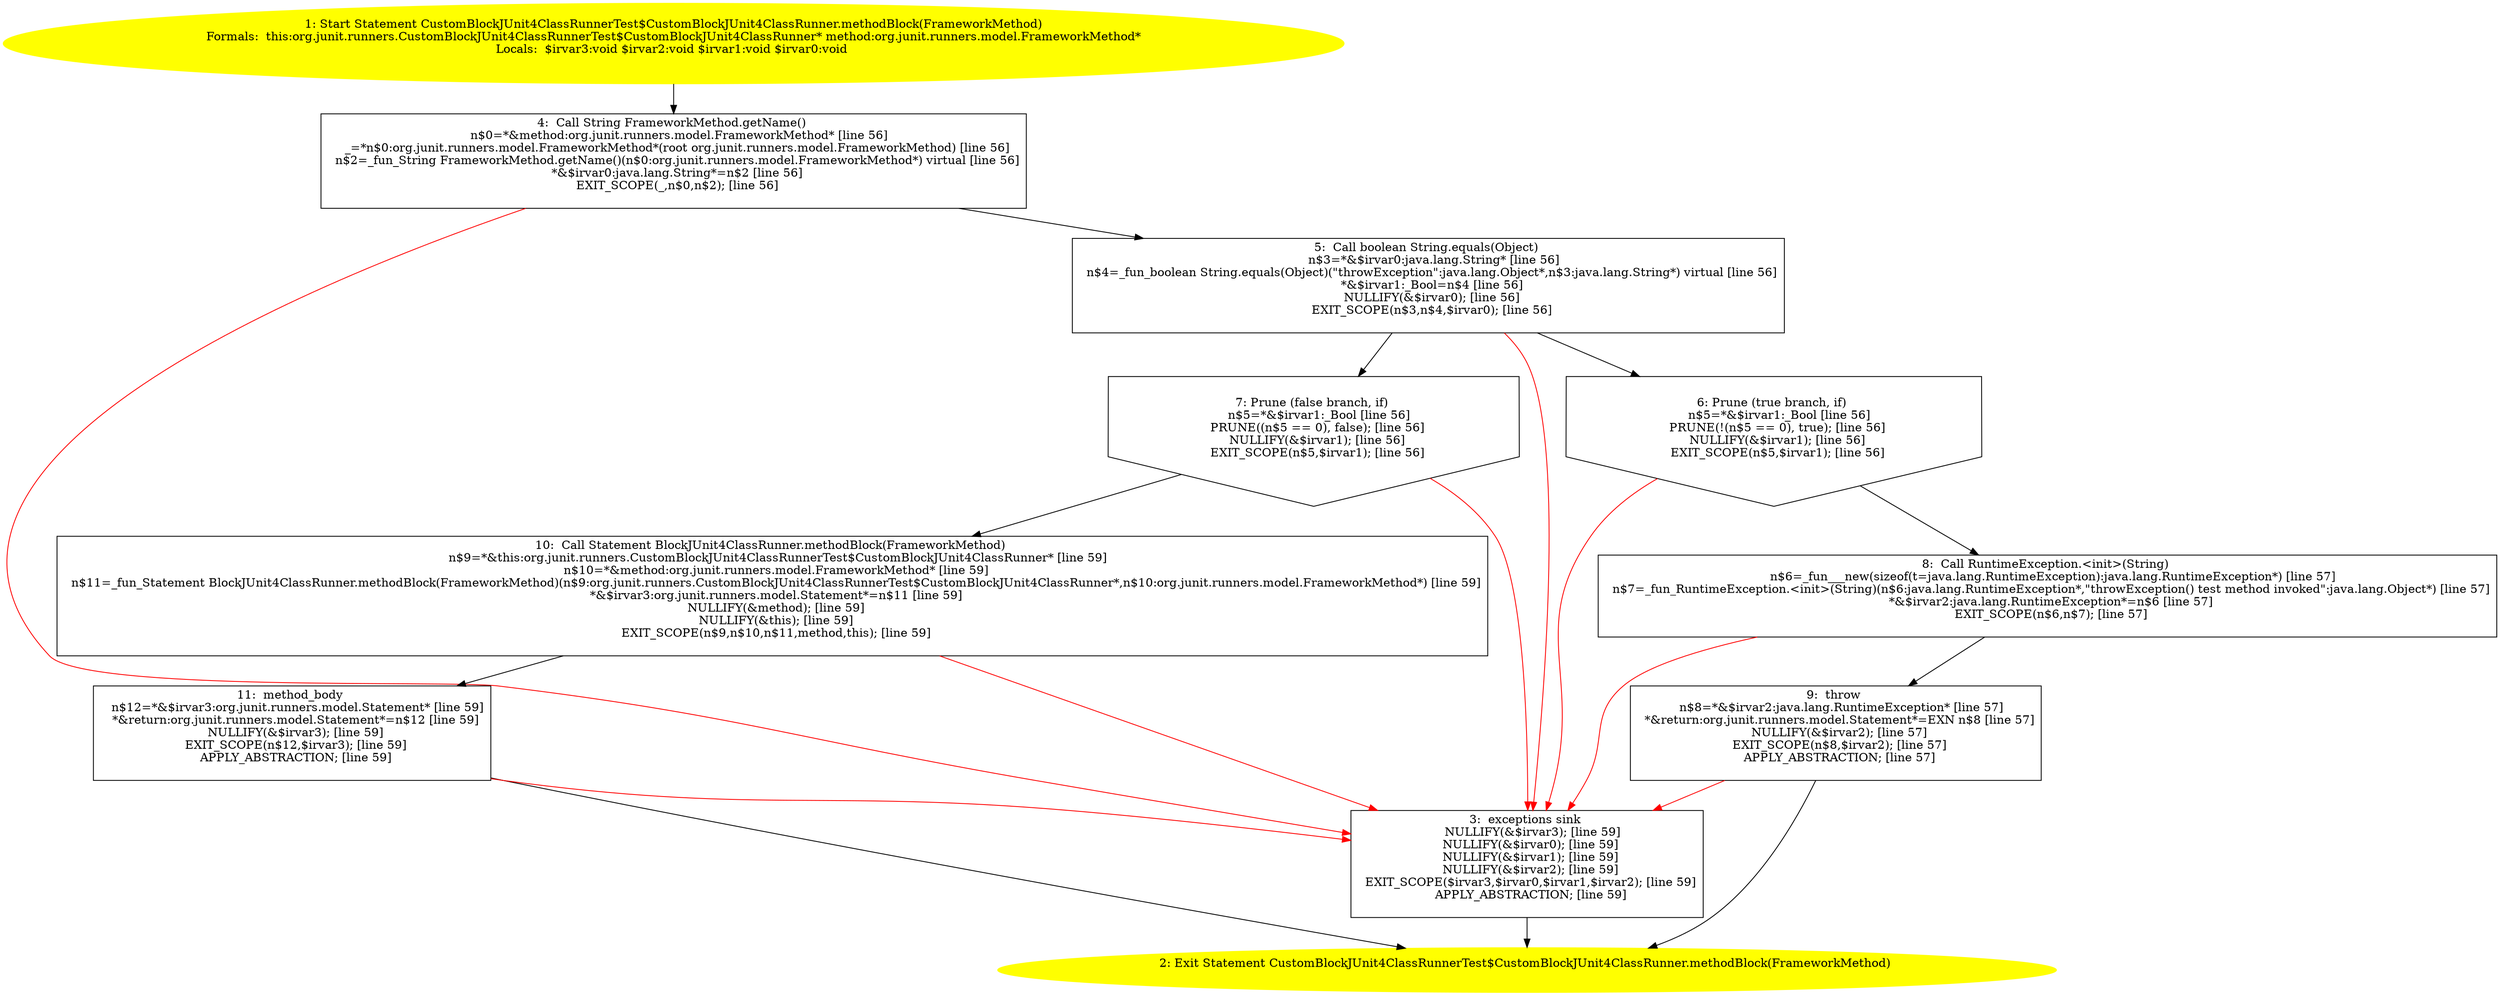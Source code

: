 /* @generated */
digraph cfg {
"org.junit.runners.CustomBlockJUnit4ClassRunnerTest$CustomBlockJUnit4ClassRunner.methodBlock(org.juni.727bc23e4e9c592cc6be3ea160c7b0d5_1" [label="1: Start Statement CustomBlockJUnit4ClassRunnerTest$CustomBlockJUnit4ClassRunner.methodBlock(FrameworkMethod)\nFormals:  this:org.junit.runners.CustomBlockJUnit4ClassRunnerTest$CustomBlockJUnit4ClassRunner* method:org.junit.runners.model.FrameworkMethod*\nLocals:  $irvar3:void $irvar2:void $irvar1:void $irvar0:void \n  " color=yellow style=filled]
	

	 "org.junit.runners.CustomBlockJUnit4ClassRunnerTest$CustomBlockJUnit4ClassRunner.methodBlock(org.juni.727bc23e4e9c592cc6be3ea160c7b0d5_1" -> "org.junit.runners.CustomBlockJUnit4ClassRunnerTest$CustomBlockJUnit4ClassRunner.methodBlock(org.juni.727bc23e4e9c592cc6be3ea160c7b0d5_4" ;
"org.junit.runners.CustomBlockJUnit4ClassRunnerTest$CustomBlockJUnit4ClassRunner.methodBlock(org.juni.727bc23e4e9c592cc6be3ea160c7b0d5_2" [label="2: Exit Statement CustomBlockJUnit4ClassRunnerTest$CustomBlockJUnit4ClassRunner.methodBlock(FrameworkMethod) \n  " color=yellow style=filled]
	

"org.junit.runners.CustomBlockJUnit4ClassRunnerTest$CustomBlockJUnit4ClassRunner.methodBlock(org.juni.727bc23e4e9c592cc6be3ea160c7b0d5_3" [label="3:  exceptions sink \n   NULLIFY(&$irvar3); [line 59]\n  NULLIFY(&$irvar0); [line 59]\n  NULLIFY(&$irvar1); [line 59]\n  NULLIFY(&$irvar2); [line 59]\n  EXIT_SCOPE($irvar3,$irvar0,$irvar1,$irvar2); [line 59]\n  APPLY_ABSTRACTION; [line 59]\n " shape="box"]
	

	 "org.junit.runners.CustomBlockJUnit4ClassRunnerTest$CustomBlockJUnit4ClassRunner.methodBlock(org.juni.727bc23e4e9c592cc6be3ea160c7b0d5_3" -> "org.junit.runners.CustomBlockJUnit4ClassRunnerTest$CustomBlockJUnit4ClassRunner.methodBlock(org.juni.727bc23e4e9c592cc6be3ea160c7b0d5_2" ;
"org.junit.runners.CustomBlockJUnit4ClassRunnerTest$CustomBlockJUnit4ClassRunner.methodBlock(org.juni.727bc23e4e9c592cc6be3ea160c7b0d5_4" [label="4:  Call String FrameworkMethod.getName() \n   n$0=*&method:org.junit.runners.model.FrameworkMethod* [line 56]\n  _=*n$0:org.junit.runners.model.FrameworkMethod*(root org.junit.runners.model.FrameworkMethod) [line 56]\n  n$2=_fun_String FrameworkMethod.getName()(n$0:org.junit.runners.model.FrameworkMethod*) virtual [line 56]\n  *&$irvar0:java.lang.String*=n$2 [line 56]\n  EXIT_SCOPE(_,n$0,n$2); [line 56]\n " shape="box"]
	

	 "org.junit.runners.CustomBlockJUnit4ClassRunnerTest$CustomBlockJUnit4ClassRunner.methodBlock(org.juni.727bc23e4e9c592cc6be3ea160c7b0d5_4" -> "org.junit.runners.CustomBlockJUnit4ClassRunnerTest$CustomBlockJUnit4ClassRunner.methodBlock(org.juni.727bc23e4e9c592cc6be3ea160c7b0d5_5" ;
	 "org.junit.runners.CustomBlockJUnit4ClassRunnerTest$CustomBlockJUnit4ClassRunner.methodBlock(org.juni.727bc23e4e9c592cc6be3ea160c7b0d5_4" -> "org.junit.runners.CustomBlockJUnit4ClassRunnerTest$CustomBlockJUnit4ClassRunner.methodBlock(org.juni.727bc23e4e9c592cc6be3ea160c7b0d5_3" [color="red" ];
"org.junit.runners.CustomBlockJUnit4ClassRunnerTest$CustomBlockJUnit4ClassRunner.methodBlock(org.juni.727bc23e4e9c592cc6be3ea160c7b0d5_5" [label="5:  Call boolean String.equals(Object) \n   n$3=*&$irvar0:java.lang.String* [line 56]\n  n$4=_fun_boolean String.equals(Object)(\"throwException\":java.lang.Object*,n$3:java.lang.String*) virtual [line 56]\n  *&$irvar1:_Bool=n$4 [line 56]\n  NULLIFY(&$irvar0); [line 56]\n  EXIT_SCOPE(n$3,n$4,$irvar0); [line 56]\n " shape="box"]
	

	 "org.junit.runners.CustomBlockJUnit4ClassRunnerTest$CustomBlockJUnit4ClassRunner.methodBlock(org.juni.727bc23e4e9c592cc6be3ea160c7b0d5_5" -> "org.junit.runners.CustomBlockJUnit4ClassRunnerTest$CustomBlockJUnit4ClassRunner.methodBlock(org.juni.727bc23e4e9c592cc6be3ea160c7b0d5_6" ;
	 "org.junit.runners.CustomBlockJUnit4ClassRunnerTest$CustomBlockJUnit4ClassRunner.methodBlock(org.juni.727bc23e4e9c592cc6be3ea160c7b0d5_5" -> "org.junit.runners.CustomBlockJUnit4ClassRunnerTest$CustomBlockJUnit4ClassRunner.methodBlock(org.juni.727bc23e4e9c592cc6be3ea160c7b0d5_7" ;
	 "org.junit.runners.CustomBlockJUnit4ClassRunnerTest$CustomBlockJUnit4ClassRunner.methodBlock(org.juni.727bc23e4e9c592cc6be3ea160c7b0d5_5" -> "org.junit.runners.CustomBlockJUnit4ClassRunnerTest$CustomBlockJUnit4ClassRunner.methodBlock(org.juni.727bc23e4e9c592cc6be3ea160c7b0d5_3" [color="red" ];
"org.junit.runners.CustomBlockJUnit4ClassRunnerTest$CustomBlockJUnit4ClassRunner.methodBlock(org.juni.727bc23e4e9c592cc6be3ea160c7b0d5_6" [label="6: Prune (true branch, if) \n   n$5=*&$irvar1:_Bool [line 56]\n  PRUNE(!(n$5 == 0), true); [line 56]\n  NULLIFY(&$irvar1); [line 56]\n  EXIT_SCOPE(n$5,$irvar1); [line 56]\n " shape="invhouse"]
	

	 "org.junit.runners.CustomBlockJUnit4ClassRunnerTest$CustomBlockJUnit4ClassRunner.methodBlock(org.juni.727bc23e4e9c592cc6be3ea160c7b0d5_6" -> "org.junit.runners.CustomBlockJUnit4ClassRunnerTest$CustomBlockJUnit4ClassRunner.methodBlock(org.juni.727bc23e4e9c592cc6be3ea160c7b0d5_8" ;
	 "org.junit.runners.CustomBlockJUnit4ClassRunnerTest$CustomBlockJUnit4ClassRunner.methodBlock(org.juni.727bc23e4e9c592cc6be3ea160c7b0d5_6" -> "org.junit.runners.CustomBlockJUnit4ClassRunnerTest$CustomBlockJUnit4ClassRunner.methodBlock(org.juni.727bc23e4e9c592cc6be3ea160c7b0d5_3" [color="red" ];
"org.junit.runners.CustomBlockJUnit4ClassRunnerTest$CustomBlockJUnit4ClassRunner.methodBlock(org.juni.727bc23e4e9c592cc6be3ea160c7b0d5_7" [label="7: Prune (false branch, if) \n   n$5=*&$irvar1:_Bool [line 56]\n  PRUNE((n$5 == 0), false); [line 56]\n  NULLIFY(&$irvar1); [line 56]\n  EXIT_SCOPE(n$5,$irvar1); [line 56]\n " shape="invhouse"]
	

	 "org.junit.runners.CustomBlockJUnit4ClassRunnerTest$CustomBlockJUnit4ClassRunner.methodBlock(org.juni.727bc23e4e9c592cc6be3ea160c7b0d5_7" -> "org.junit.runners.CustomBlockJUnit4ClassRunnerTest$CustomBlockJUnit4ClassRunner.methodBlock(org.juni.727bc23e4e9c592cc6be3ea160c7b0d5_10" ;
	 "org.junit.runners.CustomBlockJUnit4ClassRunnerTest$CustomBlockJUnit4ClassRunner.methodBlock(org.juni.727bc23e4e9c592cc6be3ea160c7b0d5_7" -> "org.junit.runners.CustomBlockJUnit4ClassRunnerTest$CustomBlockJUnit4ClassRunner.methodBlock(org.juni.727bc23e4e9c592cc6be3ea160c7b0d5_3" [color="red" ];
"org.junit.runners.CustomBlockJUnit4ClassRunnerTest$CustomBlockJUnit4ClassRunner.methodBlock(org.juni.727bc23e4e9c592cc6be3ea160c7b0d5_8" [label="8:  Call RuntimeException.<init>(String) \n   n$6=_fun___new(sizeof(t=java.lang.RuntimeException):java.lang.RuntimeException*) [line 57]\n  n$7=_fun_RuntimeException.<init>(String)(n$6:java.lang.RuntimeException*,\"throwException() test method invoked\":java.lang.Object*) [line 57]\n  *&$irvar2:java.lang.RuntimeException*=n$6 [line 57]\n  EXIT_SCOPE(n$6,n$7); [line 57]\n " shape="box"]
	

	 "org.junit.runners.CustomBlockJUnit4ClassRunnerTest$CustomBlockJUnit4ClassRunner.methodBlock(org.juni.727bc23e4e9c592cc6be3ea160c7b0d5_8" -> "org.junit.runners.CustomBlockJUnit4ClassRunnerTest$CustomBlockJUnit4ClassRunner.methodBlock(org.juni.727bc23e4e9c592cc6be3ea160c7b0d5_9" ;
	 "org.junit.runners.CustomBlockJUnit4ClassRunnerTest$CustomBlockJUnit4ClassRunner.methodBlock(org.juni.727bc23e4e9c592cc6be3ea160c7b0d5_8" -> "org.junit.runners.CustomBlockJUnit4ClassRunnerTest$CustomBlockJUnit4ClassRunner.methodBlock(org.juni.727bc23e4e9c592cc6be3ea160c7b0d5_3" [color="red" ];
"org.junit.runners.CustomBlockJUnit4ClassRunnerTest$CustomBlockJUnit4ClassRunner.methodBlock(org.juni.727bc23e4e9c592cc6be3ea160c7b0d5_9" [label="9:  throw \n   n$8=*&$irvar2:java.lang.RuntimeException* [line 57]\n  *&return:org.junit.runners.model.Statement*=EXN n$8 [line 57]\n  NULLIFY(&$irvar2); [line 57]\n  EXIT_SCOPE(n$8,$irvar2); [line 57]\n  APPLY_ABSTRACTION; [line 57]\n " shape="box"]
	

	 "org.junit.runners.CustomBlockJUnit4ClassRunnerTest$CustomBlockJUnit4ClassRunner.methodBlock(org.juni.727bc23e4e9c592cc6be3ea160c7b0d5_9" -> "org.junit.runners.CustomBlockJUnit4ClassRunnerTest$CustomBlockJUnit4ClassRunner.methodBlock(org.juni.727bc23e4e9c592cc6be3ea160c7b0d5_2" ;
	 "org.junit.runners.CustomBlockJUnit4ClassRunnerTest$CustomBlockJUnit4ClassRunner.methodBlock(org.juni.727bc23e4e9c592cc6be3ea160c7b0d5_9" -> "org.junit.runners.CustomBlockJUnit4ClassRunnerTest$CustomBlockJUnit4ClassRunner.methodBlock(org.juni.727bc23e4e9c592cc6be3ea160c7b0d5_3" [color="red" ];
"org.junit.runners.CustomBlockJUnit4ClassRunnerTest$CustomBlockJUnit4ClassRunner.methodBlock(org.juni.727bc23e4e9c592cc6be3ea160c7b0d5_10" [label="10:  Call Statement BlockJUnit4ClassRunner.methodBlock(FrameworkMethod) \n   n$9=*&this:org.junit.runners.CustomBlockJUnit4ClassRunnerTest$CustomBlockJUnit4ClassRunner* [line 59]\n  n$10=*&method:org.junit.runners.model.FrameworkMethod* [line 59]\n  n$11=_fun_Statement BlockJUnit4ClassRunner.methodBlock(FrameworkMethod)(n$9:org.junit.runners.CustomBlockJUnit4ClassRunnerTest$CustomBlockJUnit4ClassRunner*,n$10:org.junit.runners.model.FrameworkMethod*) [line 59]\n  *&$irvar3:org.junit.runners.model.Statement*=n$11 [line 59]\n  NULLIFY(&method); [line 59]\n  NULLIFY(&this); [line 59]\n  EXIT_SCOPE(n$9,n$10,n$11,method,this); [line 59]\n " shape="box"]
	

	 "org.junit.runners.CustomBlockJUnit4ClassRunnerTest$CustomBlockJUnit4ClassRunner.methodBlock(org.juni.727bc23e4e9c592cc6be3ea160c7b0d5_10" -> "org.junit.runners.CustomBlockJUnit4ClassRunnerTest$CustomBlockJUnit4ClassRunner.methodBlock(org.juni.727bc23e4e9c592cc6be3ea160c7b0d5_11" ;
	 "org.junit.runners.CustomBlockJUnit4ClassRunnerTest$CustomBlockJUnit4ClassRunner.methodBlock(org.juni.727bc23e4e9c592cc6be3ea160c7b0d5_10" -> "org.junit.runners.CustomBlockJUnit4ClassRunnerTest$CustomBlockJUnit4ClassRunner.methodBlock(org.juni.727bc23e4e9c592cc6be3ea160c7b0d5_3" [color="red" ];
"org.junit.runners.CustomBlockJUnit4ClassRunnerTest$CustomBlockJUnit4ClassRunner.methodBlock(org.juni.727bc23e4e9c592cc6be3ea160c7b0d5_11" [label="11:  method_body \n   n$12=*&$irvar3:org.junit.runners.model.Statement* [line 59]\n  *&return:org.junit.runners.model.Statement*=n$12 [line 59]\n  NULLIFY(&$irvar3); [line 59]\n  EXIT_SCOPE(n$12,$irvar3); [line 59]\n  APPLY_ABSTRACTION; [line 59]\n " shape="box"]
	

	 "org.junit.runners.CustomBlockJUnit4ClassRunnerTest$CustomBlockJUnit4ClassRunner.methodBlock(org.juni.727bc23e4e9c592cc6be3ea160c7b0d5_11" -> "org.junit.runners.CustomBlockJUnit4ClassRunnerTest$CustomBlockJUnit4ClassRunner.methodBlock(org.juni.727bc23e4e9c592cc6be3ea160c7b0d5_2" ;
	 "org.junit.runners.CustomBlockJUnit4ClassRunnerTest$CustomBlockJUnit4ClassRunner.methodBlock(org.juni.727bc23e4e9c592cc6be3ea160c7b0d5_11" -> "org.junit.runners.CustomBlockJUnit4ClassRunnerTest$CustomBlockJUnit4ClassRunner.methodBlock(org.juni.727bc23e4e9c592cc6be3ea160c7b0d5_3" [color="red" ];
}
